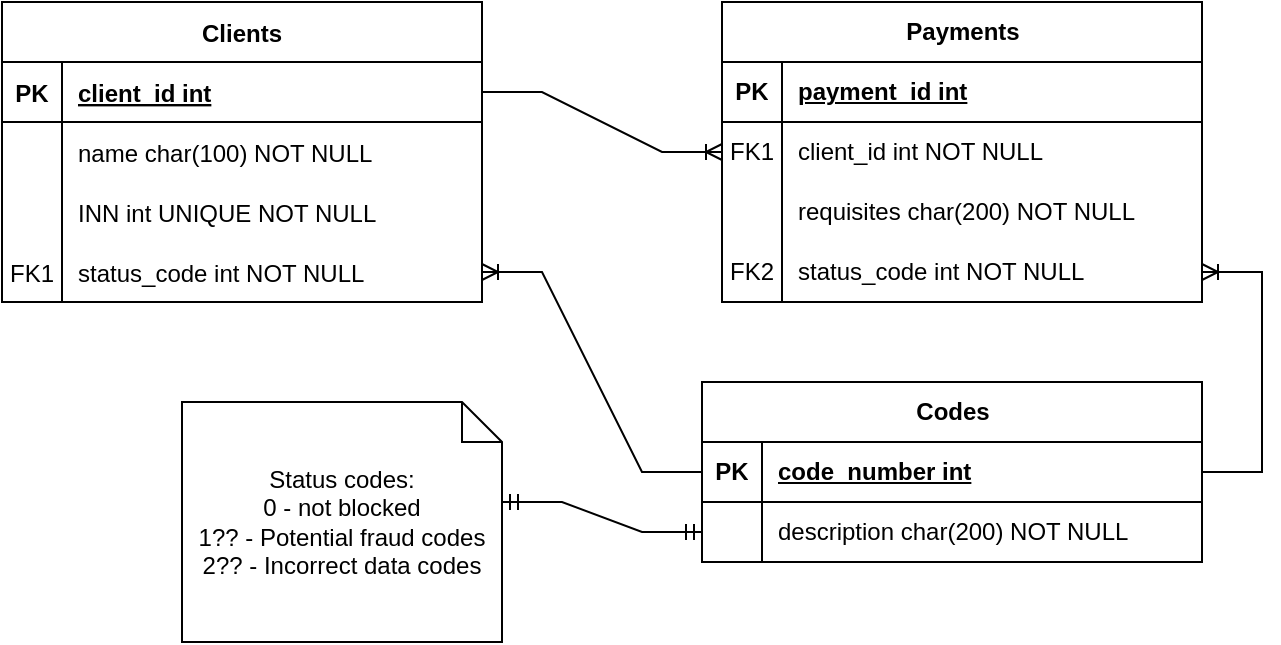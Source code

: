 <mxfile version="24.2.5" type="device">
  <diagram id="R2lEEEUBdFMjLlhIrx00" name="Page-1">
    <mxGraphModel dx="776" dy="441" grid="1" gridSize="10" guides="1" tooltips="1" connect="1" arrows="1" fold="1" page="1" pageScale="1" pageWidth="850" pageHeight="1100" math="0" shadow="0" extFonts="Permanent Marker^https://fonts.googleapis.com/css?family=Permanent+Marker">
      <root>
        <mxCell id="0" />
        <mxCell id="1" parent="0" />
        <mxCell id="Bgm9YyZG_LfIWnzq5gxB-16" value="Clients" style="shape=table;startSize=30;container=1;collapsible=1;childLayout=tableLayout;fixedRows=1;rowLines=0;fontStyle=1;align=center;resizeLast=1;" vertex="1" parent="1">
          <mxGeometry x="200" y="160" width="240" height="150" as="geometry" />
        </mxCell>
        <mxCell id="Bgm9YyZG_LfIWnzq5gxB-17" value="" style="shape=partialRectangle;collapsible=0;dropTarget=0;pointerEvents=0;fillColor=none;points=[[0,0.5],[1,0.5]];portConstraint=eastwest;top=0;left=0;right=0;bottom=1;" vertex="1" parent="Bgm9YyZG_LfIWnzq5gxB-16">
          <mxGeometry y="30" width="240" height="30" as="geometry" />
        </mxCell>
        <mxCell id="Bgm9YyZG_LfIWnzq5gxB-18" value="PK" style="shape=partialRectangle;overflow=hidden;connectable=0;fillColor=none;top=0;left=0;bottom=0;right=0;fontStyle=1;" vertex="1" parent="Bgm9YyZG_LfIWnzq5gxB-17">
          <mxGeometry width="30" height="30" as="geometry">
            <mxRectangle width="30" height="30" as="alternateBounds" />
          </mxGeometry>
        </mxCell>
        <mxCell id="Bgm9YyZG_LfIWnzq5gxB-19" value="client_id int" style="shape=partialRectangle;overflow=hidden;connectable=0;fillColor=none;top=0;left=0;bottom=0;right=0;align=left;spacingLeft=6;fontStyle=5;" vertex="1" parent="Bgm9YyZG_LfIWnzq5gxB-17">
          <mxGeometry x="30" width="210" height="30" as="geometry">
            <mxRectangle width="210" height="30" as="alternateBounds" />
          </mxGeometry>
        </mxCell>
        <mxCell id="Bgm9YyZG_LfIWnzq5gxB-20" value="" style="shape=partialRectangle;collapsible=0;dropTarget=0;pointerEvents=0;fillColor=none;points=[[0,0.5],[1,0.5]];portConstraint=eastwest;top=0;left=0;right=0;bottom=0;" vertex="1" parent="Bgm9YyZG_LfIWnzq5gxB-16">
          <mxGeometry y="60" width="240" height="30" as="geometry" />
        </mxCell>
        <mxCell id="Bgm9YyZG_LfIWnzq5gxB-21" value="" style="shape=partialRectangle;overflow=hidden;connectable=0;fillColor=none;top=0;left=0;bottom=0;right=0;" vertex="1" parent="Bgm9YyZG_LfIWnzq5gxB-20">
          <mxGeometry width="30" height="30" as="geometry">
            <mxRectangle width="30" height="30" as="alternateBounds" />
          </mxGeometry>
        </mxCell>
        <mxCell id="Bgm9YyZG_LfIWnzq5gxB-22" value="name char(100) NOT NULL" style="shape=partialRectangle;overflow=hidden;connectable=0;fillColor=none;top=0;left=0;bottom=0;right=0;align=left;spacingLeft=6;verticalAlign=middle;" vertex="1" parent="Bgm9YyZG_LfIWnzq5gxB-20">
          <mxGeometry x="30" width="210" height="30" as="geometry">
            <mxRectangle width="210" height="30" as="alternateBounds" />
          </mxGeometry>
        </mxCell>
        <mxCell id="Bgm9YyZG_LfIWnzq5gxB-23" value="" style="shape=partialRectangle;collapsible=0;dropTarget=0;pointerEvents=0;fillColor=none;points=[[0,0.5],[1,0.5]];portConstraint=eastwest;top=0;left=0;right=0;bottom=0;" vertex="1" parent="Bgm9YyZG_LfIWnzq5gxB-16">
          <mxGeometry y="90" width="240" height="30" as="geometry" />
        </mxCell>
        <mxCell id="Bgm9YyZG_LfIWnzq5gxB-24" value="" style="shape=partialRectangle;overflow=hidden;connectable=0;fillColor=none;top=0;left=0;bottom=0;right=0;" vertex="1" parent="Bgm9YyZG_LfIWnzq5gxB-23">
          <mxGeometry width="30" height="30" as="geometry">
            <mxRectangle width="30" height="30" as="alternateBounds" />
          </mxGeometry>
        </mxCell>
        <mxCell id="Bgm9YyZG_LfIWnzq5gxB-25" value="INN int UNIQUE NOT NULL" style="shape=partialRectangle;overflow=hidden;connectable=0;fillColor=none;top=0;left=0;bottom=0;right=0;align=left;spacingLeft=6;verticalAlign=middle;" vertex="1" parent="Bgm9YyZG_LfIWnzq5gxB-23">
          <mxGeometry x="30" width="210" height="30" as="geometry">
            <mxRectangle width="210" height="30" as="alternateBounds" />
          </mxGeometry>
        </mxCell>
        <mxCell id="Bgm9YyZG_LfIWnzq5gxB-26" value="" style="shape=partialRectangle;collapsible=0;dropTarget=0;pointerEvents=0;fillColor=none;points=[[0,0.5],[1,0.5]];portConstraint=eastwest;top=0;left=0;right=0;bottom=0;" vertex="1" parent="Bgm9YyZG_LfIWnzq5gxB-16">
          <mxGeometry y="120" width="240" height="30" as="geometry" />
        </mxCell>
        <mxCell id="Bgm9YyZG_LfIWnzq5gxB-27" value="FK1" style="shape=partialRectangle;overflow=hidden;connectable=0;fillColor=none;top=0;left=0;bottom=0;right=0;" vertex="1" parent="Bgm9YyZG_LfIWnzq5gxB-26">
          <mxGeometry width="30" height="30" as="geometry">
            <mxRectangle width="30" height="30" as="alternateBounds" />
          </mxGeometry>
        </mxCell>
        <mxCell id="Bgm9YyZG_LfIWnzq5gxB-28" value="status_code int NOT NULL" style="shape=partialRectangle;overflow=hidden;connectable=0;fillColor=none;top=0;left=0;bottom=0;right=0;align=left;spacingLeft=6;verticalAlign=middle;" vertex="1" parent="Bgm9YyZG_LfIWnzq5gxB-26">
          <mxGeometry x="30" width="210" height="30" as="geometry">
            <mxRectangle width="210" height="30" as="alternateBounds" />
          </mxGeometry>
        </mxCell>
        <mxCell id="Bgm9YyZG_LfIWnzq5gxB-29" value="Status codes:&lt;div&gt;0 - not blocked&lt;br&gt;&lt;div&gt;1?? - Potential fraud codes&lt;/div&gt;&lt;/div&gt;&lt;div&gt;2?? - Incorrect data codes&lt;/div&gt;" style="shape=note;size=20;whiteSpace=wrap;html=1;" vertex="1" parent="1">
          <mxGeometry x="290" y="360" width="160" height="120" as="geometry" />
        </mxCell>
        <mxCell id="Bgm9YyZG_LfIWnzq5gxB-34" value="Codes" style="shape=table;startSize=30;container=1;collapsible=1;childLayout=tableLayout;fixedRows=1;rowLines=0;fontStyle=1;align=center;resizeLast=1;html=1;" vertex="1" parent="1">
          <mxGeometry x="550" y="350" width="250" height="90" as="geometry" />
        </mxCell>
        <mxCell id="Bgm9YyZG_LfIWnzq5gxB-35" value="" style="shape=tableRow;horizontal=0;startSize=0;swimlaneHead=0;swimlaneBody=0;fillColor=none;collapsible=0;dropTarget=0;points=[[0,0.5],[1,0.5]];portConstraint=eastwest;top=0;left=0;right=0;bottom=1;" vertex="1" parent="Bgm9YyZG_LfIWnzq5gxB-34">
          <mxGeometry y="30" width="250" height="30" as="geometry" />
        </mxCell>
        <mxCell id="Bgm9YyZG_LfIWnzq5gxB-36" value="PK" style="shape=partialRectangle;connectable=0;fillColor=none;top=0;left=0;bottom=0;right=0;fontStyle=1;overflow=hidden;whiteSpace=wrap;html=1;" vertex="1" parent="Bgm9YyZG_LfIWnzq5gxB-35">
          <mxGeometry width="30" height="30" as="geometry">
            <mxRectangle width="30" height="30" as="alternateBounds" />
          </mxGeometry>
        </mxCell>
        <mxCell id="Bgm9YyZG_LfIWnzq5gxB-37" value="code_number int" style="shape=partialRectangle;connectable=0;fillColor=none;top=0;left=0;bottom=0;right=0;align=left;spacingLeft=6;fontStyle=5;overflow=hidden;whiteSpace=wrap;html=1;" vertex="1" parent="Bgm9YyZG_LfIWnzq5gxB-35">
          <mxGeometry x="30" width="220" height="30" as="geometry">
            <mxRectangle width="220" height="30" as="alternateBounds" />
          </mxGeometry>
        </mxCell>
        <mxCell id="Bgm9YyZG_LfIWnzq5gxB-38" value="" style="shape=tableRow;horizontal=0;startSize=0;swimlaneHead=0;swimlaneBody=0;fillColor=none;collapsible=0;dropTarget=0;points=[[0,0.5],[1,0.5]];portConstraint=eastwest;top=0;left=0;right=0;bottom=0;" vertex="1" parent="Bgm9YyZG_LfIWnzq5gxB-34">
          <mxGeometry y="60" width="250" height="30" as="geometry" />
        </mxCell>
        <mxCell id="Bgm9YyZG_LfIWnzq5gxB-39" value="" style="shape=partialRectangle;connectable=0;fillColor=none;top=0;left=0;bottom=0;right=0;editable=1;overflow=hidden;whiteSpace=wrap;html=1;" vertex="1" parent="Bgm9YyZG_LfIWnzq5gxB-38">
          <mxGeometry width="30" height="30" as="geometry">
            <mxRectangle width="30" height="30" as="alternateBounds" />
          </mxGeometry>
        </mxCell>
        <mxCell id="Bgm9YyZG_LfIWnzq5gxB-40" value="description char(200) NOT NULL" style="shape=partialRectangle;connectable=0;fillColor=none;top=0;left=0;bottom=0;right=0;align=left;spacingLeft=6;overflow=hidden;whiteSpace=wrap;html=1;" vertex="1" parent="Bgm9YyZG_LfIWnzq5gxB-38">
          <mxGeometry x="30" width="220" height="30" as="geometry">
            <mxRectangle width="220" height="30" as="alternateBounds" />
          </mxGeometry>
        </mxCell>
        <mxCell id="Bgm9YyZG_LfIWnzq5gxB-47" value="" style="edgeStyle=entityRelationEdgeStyle;fontSize=12;html=1;endArrow=ERoneToMany;rounded=0;" edge="1" parent="1" source="Bgm9YyZG_LfIWnzq5gxB-35" target="Bgm9YyZG_LfIWnzq5gxB-26">
          <mxGeometry width="100" height="100" relative="1" as="geometry">
            <mxPoint x="470" y="340" as="sourcePoint" />
            <mxPoint x="570" y="240" as="targetPoint" />
          </mxGeometry>
        </mxCell>
        <mxCell id="Bgm9YyZG_LfIWnzq5gxB-48" value="" style="edgeStyle=entityRelationEdgeStyle;fontSize=12;html=1;endArrow=ERmandOne;startArrow=ERmandOne;rounded=0;exitX=0;exitY=0;exitDx=160;exitDy=50;exitPerimeter=0;" edge="1" parent="1" source="Bgm9YyZG_LfIWnzq5gxB-29" target="Bgm9YyZG_LfIWnzq5gxB-38">
          <mxGeometry width="100" height="100" relative="1" as="geometry">
            <mxPoint x="510" y="500" as="sourcePoint" />
            <mxPoint x="610" y="400" as="targetPoint" />
            <Array as="points">
              <mxPoint x="850" y="530" />
              <mxPoint x="579" y="450" />
            </Array>
          </mxGeometry>
        </mxCell>
        <mxCell id="Bgm9YyZG_LfIWnzq5gxB-50" value="Payments" style="shape=table;startSize=30;container=1;collapsible=1;childLayout=tableLayout;fixedRows=1;rowLines=0;fontStyle=1;align=center;resizeLast=1;html=1;" vertex="1" parent="1">
          <mxGeometry x="560" y="160" width="240" height="150" as="geometry" />
        </mxCell>
        <mxCell id="Bgm9YyZG_LfIWnzq5gxB-51" value="" style="shape=tableRow;horizontal=0;startSize=0;swimlaneHead=0;swimlaneBody=0;fillColor=none;collapsible=0;dropTarget=0;points=[[0,0.5],[1,0.5]];portConstraint=eastwest;top=0;left=0;right=0;bottom=1;" vertex="1" parent="Bgm9YyZG_LfIWnzq5gxB-50">
          <mxGeometry y="30" width="240" height="30" as="geometry" />
        </mxCell>
        <mxCell id="Bgm9YyZG_LfIWnzq5gxB-52" value="PK" style="shape=partialRectangle;connectable=0;fillColor=none;top=0;left=0;bottom=0;right=0;fontStyle=1;overflow=hidden;whiteSpace=wrap;html=1;" vertex="1" parent="Bgm9YyZG_LfIWnzq5gxB-51">
          <mxGeometry width="30" height="30" as="geometry">
            <mxRectangle width="30" height="30" as="alternateBounds" />
          </mxGeometry>
        </mxCell>
        <mxCell id="Bgm9YyZG_LfIWnzq5gxB-53" value="payment_id int" style="shape=partialRectangle;connectable=0;fillColor=none;top=0;left=0;bottom=0;right=0;align=left;spacingLeft=6;fontStyle=5;overflow=hidden;whiteSpace=wrap;html=1;" vertex="1" parent="Bgm9YyZG_LfIWnzq5gxB-51">
          <mxGeometry x="30" width="210" height="30" as="geometry">
            <mxRectangle width="210" height="30" as="alternateBounds" />
          </mxGeometry>
        </mxCell>
        <mxCell id="Bgm9YyZG_LfIWnzq5gxB-54" value="" style="shape=tableRow;horizontal=0;startSize=0;swimlaneHead=0;swimlaneBody=0;fillColor=none;collapsible=0;dropTarget=0;points=[[0,0.5],[1,0.5]];portConstraint=eastwest;top=0;left=0;right=0;bottom=0;" vertex="1" parent="Bgm9YyZG_LfIWnzq5gxB-50">
          <mxGeometry y="60" width="240" height="30" as="geometry" />
        </mxCell>
        <mxCell id="Bgm9YyZG_LfIWnzq5gxB-55" value="FK1" style="shape=partialRectangle;connectable=0;fillColor=none;top=0;left=0;bottom=0;right=0;editable=1;overflow=hidden;whiteSpace=wrap;html=1;" vertex="1" parent="Bgm9YyZG_LfIWnzq5gxB-54">
          <mxGeometry width="30" height="30" as="geometry">
            <mxRectangle width="30" height="30" as="alternateBounds" />
          </mxGeometry>
        </mxCell>
        <mxCell id="Bgm9YyZG_LfIWnzq5gxB-56" value="client_id int NOT NULL" style="shape=partialRectangle;connectable=0;fillColor=none;top=0;left=0;bottom=0;right=0;align=left;spacingLeft=6;overflow=hidden;whiteSpace=wrap;html=1;" vertex="1" parent="Bgm9YyZG_LfIWnzq5gxB-54">
          <mxGeometry x="30" width="210" height="30" as="geometry">
            <mxRectangle width="210" height="30" as="alternateBounds" />
          </mxGeometry>
        </mxCell>
        <mxCell id="Bgm9YyZG_LfIWnzq5gxB-57" value="" style="shape=tableRow;horizontal=0;startSize=0;swimlaneHead=0;swimlaneBody=0;fillColor=none;collapsible=0;dropTarget=0;points=[[0,0.5],[1,0.5]];portConstraint=eastwest;top=0;left=0;right=0;bottom=0;" vertex="1" parent="Bgm9YyZG_LfIWnzq5gxB-50">
          <mxGeometry y="90" width="240" height="30" as="geometry" />
        </mxCell>
        <mxCell id="Bgm9YyZG_LfIWnzq5gxB-58" value="" style="shape=partialRectangle;connectable=0;fillColor=none;top=0;left=0;bottom=0;right=0;editable=1;overflow=hidden;whiteSpace=wrap;html=1;" vertex="1" parent="Bgm9YyZG_LfIWnzq5gxB-57">
          <mxGeometry width="30" height="30" as="geometry">
            <mxRectangle width="30" height="30" as="alternateBounds" />
          </mxGeometry>
        </mxCell>
        <mxCell id="Bgm9YyZG_LfIWnzq5gxB-59" value="requisites char(200) NOT NULL" style="shape=partialRectangle;connectable=0;fillColor=none;top=0;left=0;bottom=0;right=0;align=left;spacingLeft=6;overflow=hidden;whiteSpace=wrap;html=1;" vertex="1" parent="Bgm9YyZG_LfIWnzq5gxB-57">
          <mxGeometry x="30" width="210" height="30" as="geometry">
            <mxRectangle width="210" height="30" as="alternateBounds" />
          </mxGeometry>
        </mxCell>
        <mxCell id="Bgm9YyZG_LfIWnzq5gxB-60" value="" style="shape=tableRow;horizontal=0;startSize=0;swimlaneHead=0;swimlaneBody=0;fillColor=none;collapsible=0;dropTarget=0;points=[[0,0.5],[1,0.5]];portConstraint=eastwest;top=0;left=0;right=0;bottom=0;" vertex="1" parent="Bgm9YyZG_LfIWnzq5gxB-50">
          <mxGeometry y="120" width="240" height="30" as="geometry" />
        </mxCell>
        <mxCell id="Bgm9YyZG_LfIWnzq5gxB-61" value="FK2" style="shape=partialRectangle;connectable=0;fillColor=none;top=0;left=0;bottom=0;right=0;editable=1;overflow=hidden;whiteSpace=wrap;html=1;" vertex="1" parent="Bgm9YyZG_LfIWnzq5gxB-60">
          <mxGeometry width="30" height="30" as="geometry">
            <mxRectangle width="30" height="30" as="alternateBounds" />
          </mxGeometry>
        </mxCell>
        <mxCell id="Bgm9YyZG_LfIWnzq5gxB-62" value="status_code int NOT NULL" style="shape=partialRectangle;connectable=0;fillColor=none;top=0;left=0;bottom=0;right=0;align=left;spacingLeft=6;overflow=hidden;whiteSpace=wrap;html=1;" vertex="1" parent="Bgm9YyZG_LfIWnzq5gxB-60">
          <mxGeometry x="30" width="210" height="30" as="geometry">
            <mxRectangle width="210" height="30" as="alternateBounds" />
          </mxGeometry>
        </mxCell>
        <mxCell id="Bgm9YyZG_LfIWnzq5gxB-69" value="" style="edgeStyle=entityRelationEdgeStyle;fontSize=12;html=1;endArrow=ERoneToMany;rounded=0;" edge="1" parent="1" source="Bgm9YyZG_LfIWnzq5gxB-17" target="Bgm9YyZG_LfIWnzq5gxB-54">
          <mxGeometry width="100" height="100" relative="1" as="geometry">
            <mxPoint x="140" y="244" as="sourcePoint" />
            <mxPoint x="195" y="475" as="targetPoint" />
            <Array as="points">
              <mxPoint x="470" y="300" />
            </Array>
          </mxGeometry>
        </mxCell>
        <mxCell id="Bgm9YyZG_LfIWnzq5gxB-70" value="" style="edgeStyle=entityRelationEdgeStyle;fontSize=12;html=1;endArrow=ERoneToMany;rounded=0;exitX=1;exitY=0.5;exitDx=0;exitDy=0;" edge="1" parent="1" source="Bgm9YyZG_LfIWnzq5gxB-35" target="Bgm9YyZG_LfIWnzq5gxB-60">
          <mxGeometry width="100" height="100" relative="1" as="geometry">
            <mxPoint x="480" y="420" as="sourcePoint" />
            <mxPoint x="700" y="335.0" as="targetPoint" />
          </mxGeometry>
        </mxCell>
      </root>
    </mxGraphModel>
  </diagram>
</mxfile>
